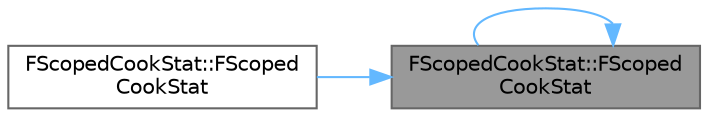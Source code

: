 digraph "FScopedCookStat::FScopedCookStat"
{
 // INTERACTIVE_SVG=YES
 // LATEX_PDF_SIZE
  bgcolor="transparent";
  edge [fontname=Helvetica,fontsize=10,labelfontname=Helvetica,labelfontsize=10];
  node [fontname=Helvetica,fontsize=10,shape=box,height=0.2,width=0.4];
  rankdir="RL";
  Node1 [id="Node000001",label="FScopedCookStat::FScoped\lCookStat",height=0.2,width=0.4,color="gray40", fillcolor="grey60", style="filled", fontcolor="black",tooltip=" "];
  Node1 -> Node1 [id="edge1_Node000001_Node000001",dir="back",color="steelblue1",style="solid",tooltip=" "];
  Node1 -> Node2 [id="edge2_Node000001_Node000002",dir="back",color="steelblue1",style="solid",tooltip=" "];
  Node2 [id="Node000002",label="FScopedCookStat::FScoped\lCookStat",height=0.2,width=0.4,color="grey40", fillcolor="white", style="filled",URL="$d5/d64/structFScopedCookStat.html#a09050e6fd98c7fb95444a0c55f1c997a",tooltip=" "];
}

